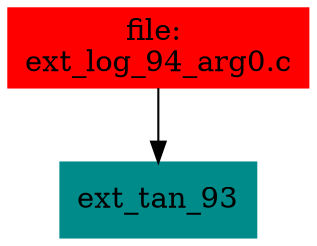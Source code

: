 digraph G {
node [shape=box]

0 [label="file: 
ext_log_94_arg0.c",color=red, style=filled]
1 [label="ext_tan_93",color=cyan4, style=filled]
0 -> 1


}

